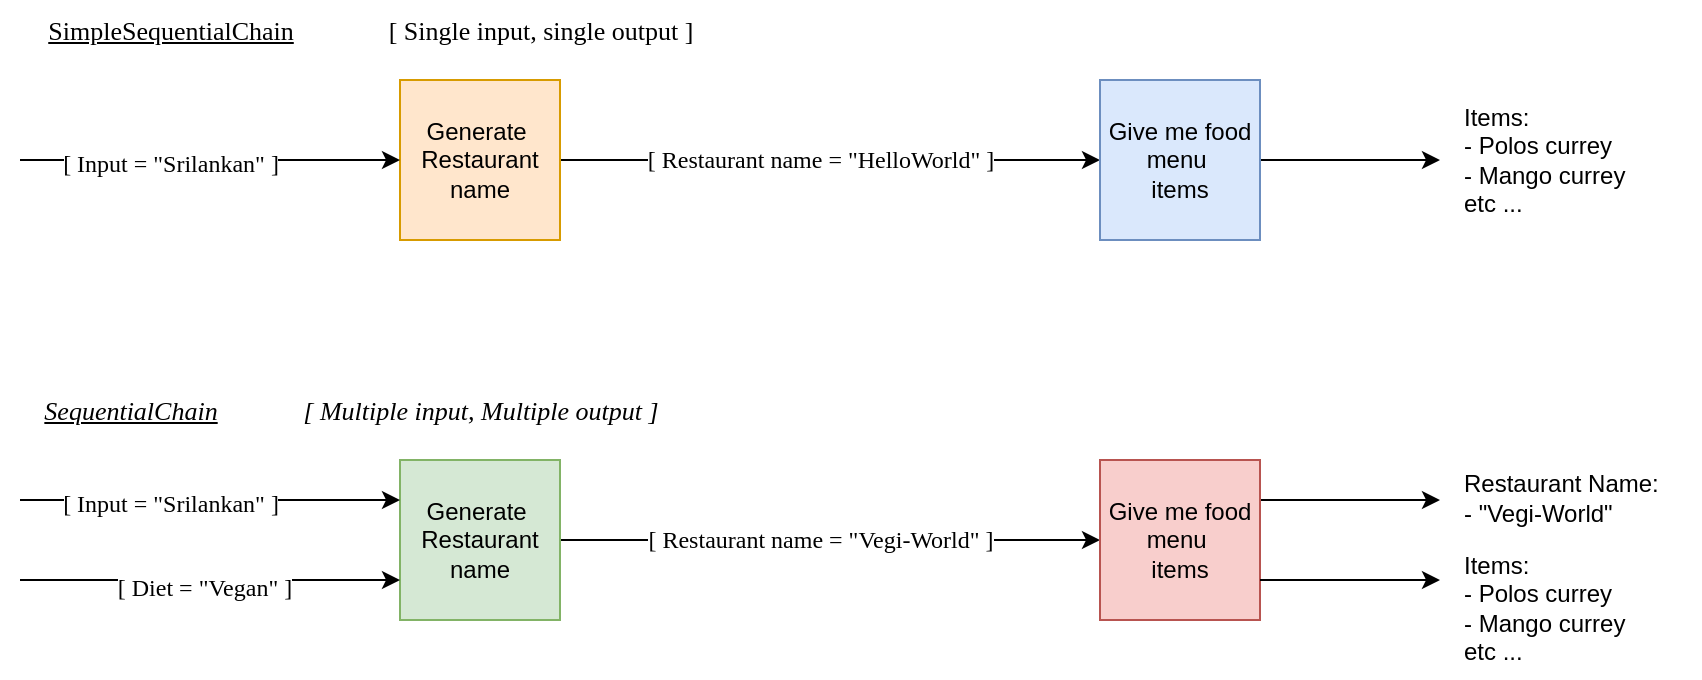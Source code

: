 <mxfile>
    <diagram id="flFdA7EhBqkko3VZs7oS" name="Page-1">
        <mxGraphModel dx="1247" dy="863" grid="1" gridSize="10" guides="1" tooltips="1" connect="1" arrows="1" fold="1" page="1" pageScale="1" pageWidth="1169" pageHeight="827" math="0" shadow="0">
            <root>
                <mxCell id="0"/>
                <mxCell id="1" parent="0"/>
                <mxCell id="2" value="SimpleSequentialChain" style="text;html=1;align=center;verticalAlign=middle;resizable=0;points=[];autosize=1;strokeColor=none;fillColor=none;fontSize=13;fontFamily=Verdana;fontStyle=4" vertex="1" parent="1">
                    <mxGeometry x="40" y="50" width="170" height="30" as="geometry"/>
                </mxCell>
                <mxCell id="5" value="" style="edgeStyle=none;html=1;" edge="1" parent="1" source="3" target="4">
                    <mxGeometry relative="1" as="geometry"/>
                </mxCell>
                <mxCell id="8" value="&lt;span style=&quot;color: rgb(0, 0, 0); font-family: Verdana; font-size: 12px;&quot;&gt;[ Restaurant name = &quot;HelloWorld&quot; ]&lt;/span&gt;" style="edgeLabel;html=1;align=center;verticalAlign=middle;resizable=0;points=[];" vertex="1" connectable="0" parent="5">
                    <mxGeometry x="-0.135" y="2" relative="1" as="geometry">
                        <mxPoint x="13" y="2" as="offset"/>
                    </mxGeometry>
                </mxCell>
                <mxCell id="3" value="Generate&amp;nbsp;&lt;div&gt;Restaurant&lt;/div&gt;&lt;div&gt;name&lt;/div&gt;" style="whiteSpace=wrap;html=1;aspect=fixed;fillColor=#ffe6cc;strokeColor=#d79b00;" vertex="1" parent="1">
                    <mxGeometry x="240" y="90" width="80" height="80" as="geometry"/>
                </mxCell>
                <mxCell id="9" style="edgeStyle=none;html=1;" edge="1" parent="1" source="4">
                    <mxGeometry relative="1" as="geometry">
                        <mxPoint x="760.0" y="130" as="targetPoint"/>
                    </mxGeometry>
                </mxCell>
                <mxCell id="4" value="Give me food&lt;div&gt;menu&amp;nbsp;&lt;/div&gt;&lt;div&gt;items&lt;/div&gt;" style="whiteSpace=wrap;html=1;aspect=fixed;fillColor=#dae8fc;strokeColor=#6c8ebf;" vertex="1" parent="1">
                    <mxGeometry x="590" y="90" width="80" height="80" as="geometry"/>
                </mxCell>
                <mxCell id="6" value="" style="endArrow=classic;html=1;entryX=0;entryY=0.5;entryDx=0;entryDy=0;" edge="1" parent="1" target="3">
                    <mxGeometry width="50" height="50" relative="1" as="geometry">
                        <mxPoint x="50" y="130" as="sourcePoint"/>
                        <mxPoint x="570" y="170" as="targetPoint"/>
                    </mxGeometry>
                </mxCell>
                <mxCell id="7" value="[ Input = &quot;Srilankan&quot; ]" style="edgeLabel;html=1;align=center;verticalAlign=middle;resizable=0;points=[];fontSize=12;fontStyle=0;fontFamily=Verdana;" vertex="1" connectable="0" parent="6">
                    <mxGeometry x="-0.208" y="-2" relative="1" as="geometry">
                        <mxPoint as="offset"/>
                    </mxGeometry>
                </mxCell>
                <mxCell id="10" value="Items:&lt;div&gt;- Polos currey&lt;/div&gt;&lt;div&gt;- Mango currey&lt;/div&gt;&lt;div&gt;etc ...&lt;/div&gt;" style="text;html=1;align=left;verticalAlign=middle;resizable=0;points=[];autosize=1;strokeColor=none;fillColor=none;" vertex="1" parent="1">
                    <mxGeometry x="770" y="319" width="100" height="70" as="geometry"/>
                </mxCell>
                <mxCell id="11" value="[ Single input, single output ]" style="text;html=1;align=center;verticalAlign=middle;resizable=0;points=[];autosize=1;strokeColor=none;fillColor=none;fontSize=13;fontFamily=Verdana;fontStyle=0" vertex="1" parent="1">
                    <mxGeometry x="200" y="50" width="220" height="30" as="geometry"/>
                </mxCell>
                <mxCell id="12" value="SequentialChain" style="text;html=1;align=center;verticalAlign=middle;resizable=0;points=[];autosize=1;strokeColor=none;fillColor=none;fontSize=13;fontFamily=Verdana;fontStyle=6" vertex="1" parent="1">
                    <mxGeometry x="40" y="240" width="130" height="30" as="geometry"/>
                </mxCell>
                <mxCell id="13" value="" style="edgeStyle=none;html=1;" edge="1" parent="1" source="15" target="17">
                    <mxGeometry relative="1" as="geometry"/>
                </mxCell>
                <mxCell id="14" value="&lt;span style=&quot;color: rgb(0, 0, 0); font-family: Verdana; font-size: 12px;&quot;&gt;[ Restaurant name = &quot;Vegi-World&quot; ]&lt;/span&gt;" style="edgeLabel;html=1;align=center;verticalAlign=middle;resizable=0;points=[];" vertex="1" connectable="0" parent="13">
                    <mxGeometry x="-0.135" y="2" relative="1" as="geometry">
                        <mxPoint x="13" y="2" as="offset"/>
                    </mxGeometry>
                </mxCell>
                <mxCell id="15" value="Generate&amp;nbsp;&lt;div&gt;Restaurant&lt;/div&gt;&lt;div&gt;name&lt;/div&gt;" style="whiteSpace=wrap;html=1;aspect=fixed;fillColor=#d5e8d4;strokeColor=#82b366;" vertex="1" parent="1">
                    <mxGeometry x="240" y="280" width="80" height="80" as="geometry"/>
                </mxCell>
                <mxCell id="16" style="edgeStyle=none;html=1;" edge="1" parent="1">
                    <mxGeometry relative="1" as="geometry">
                        <mxPoint x="760.0" y="300" as="targetPoint"/>
                        <mxPoint x="670.0" y="300" as="sourcePoint"/>
                    </mxGeometry>
                </mxCell>
                <mxCell id="17" value="Give me food&lt;div&gt;menu&amp;nbsp;&lt;/div&gt;&lt;div&gt;items&lt;/div&gt;" style="whiteSpace=wrap;html=1;aspect=fixed;fillColor=#f8cecc;strokeColor=#b85450;" vertex="1" parent="1">
                    <mxGeometry x="590" y="280" width="80" height="80" as="geometry"/>
                </mxCell>
                <mxCell id="18" value="" style="endArrow=classic;html=1;entryX=0;entryY=0.25;entryDx=0;entryDy=0;" edge="1" parent="1" target="15">
                    <mxGeometry width="50" height="50" relative="1" as="geometry">
                        <mxPoint x="50" y="300" as="sourcePoint"/>
                        <mxPoint x="570" y="360" as="targetPoint"/>
                    </mxGeometry>
                </mxCell>
                <mxCell id="19" value="[ Input = &quot;Srilankan&quot; ]" style="edgeLabel;html=1;align=center;verticalAlign=middle;resizable=0;points=[];fontSize=12;fontStyle=0;fontFamily=Verdana;" vertex="1" connectable="0" parent="18">
                    <mxGeometry x="-0.208" y="-2" relative="1" as="geometry">
                        <mxPoint as="offset"/>
                    </mxGeometry>
                </mxCell>
                <mxCell id="20" value="[ Multiple input, Multiple output ]" style="text;html=1;align=center;verticalAlign=middle;resizable=0;points=[];autosize=1;strokeColor=none;fillColor=none;fontSize=13;fontFamily=Verdana;fontStyle=2" vertex="1" parent="1">
                    <mxGeometry x="160" y="240" width="240" height="30" as="geometry"/>
                </mxCell>
                <mxCell id="21" value="" style="endArrow=classic;html=1;entryX=0;entryY=0.75;entryDx=0;entryDy=0;" edge="1" parent="1" target="15">
                    <mxGeometry width="50" height="50" relative="1" as="geometry">
                        <mxPoint x="50" y="340" as="sourcePoint"/>
                        <mxPoint x="560" y="200" as="targetPoint"/>
                    </mxGeometry>
                </mxCell>
                <mxCell id="22" value="&lt;span style=&quot;color: rgb(0, 0, 0); font-family: Verdana; font-size: 12px;&quot;&gt;[ Diet = &quot;Vegan&quot; ]&lt;/span&gt;" style="edgeLabel;html=1;align=center;verticalAlign=middle;resizable=0;points=[];" vertex="1" connectable="0" parent="21">
                    <mxGeometry x="-0.035" y="-4" relative="1" as="geometry">
                        <mxPoint as="offset"/>
                    </mxGeometry>
                </mxCell>
                <mxCell id="23" style="edgeStyle=none;html=1;" edge="1" parent="1">
                    <mxGeometry relative="1" as="geometry">
                        <mxPoint x="760.0" y="340" as="targetPoint"/>
                        <mxPoint x="670.0" y="340" as="sourcePoint"/>
                    </mxGeometry>
                </mxCell>
                <mxCell id="24" value="Restaurant Name:&amp;nbsp;&lt;div&gt;- &quot;Vegi-World&quot;&lt;/div&gt;" style="text;html=1;align=left;verticalAlign=middle;resizable=0;points=[];autosize=1;strokeColor=none;fillColor=none;" vertex="1" parent="1">
                    <mxGeometry x="770" y="279" width="120" height="40" as="geometry"/>
                </mxCell>
                <mxCell id="26" value="Items:&lt;div&gt;- Polos currey&lt;/div&gt;&lt;div&gt;- Mango currey&lt;/div&gt;&lt;div&gt;etc ...&lt;/div&gt;" style="text;html=1;align=left;verticalAlign=middle;resizable=0;points=[];autosize=1;strokeColor=none;fillColor=none;" vertex="1" parent="1">
                    <mxGeometry x="770" y="95" width="100" height="70" as="geometry"/>
                </mxCell>
            </root>
        </mxGraphModel>
    </diagram>
</mxfile>